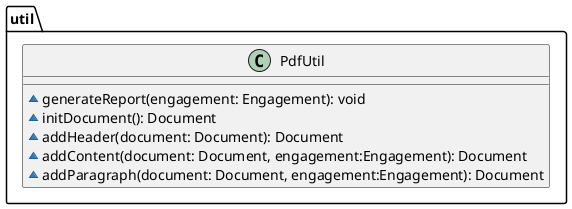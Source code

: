 @startuml
package util {
    class PdfUtil {
        ~ generateReport(engagement: Engagement): void
        ~ initDocument(): Document
        ~ addHeader(document: Document): Document
        ~ addContent(document: Document, engagement:Engagement): Document
        ~ addParagraph(document: Document, engagement:Engagement): Document
    }
}
@enduml
